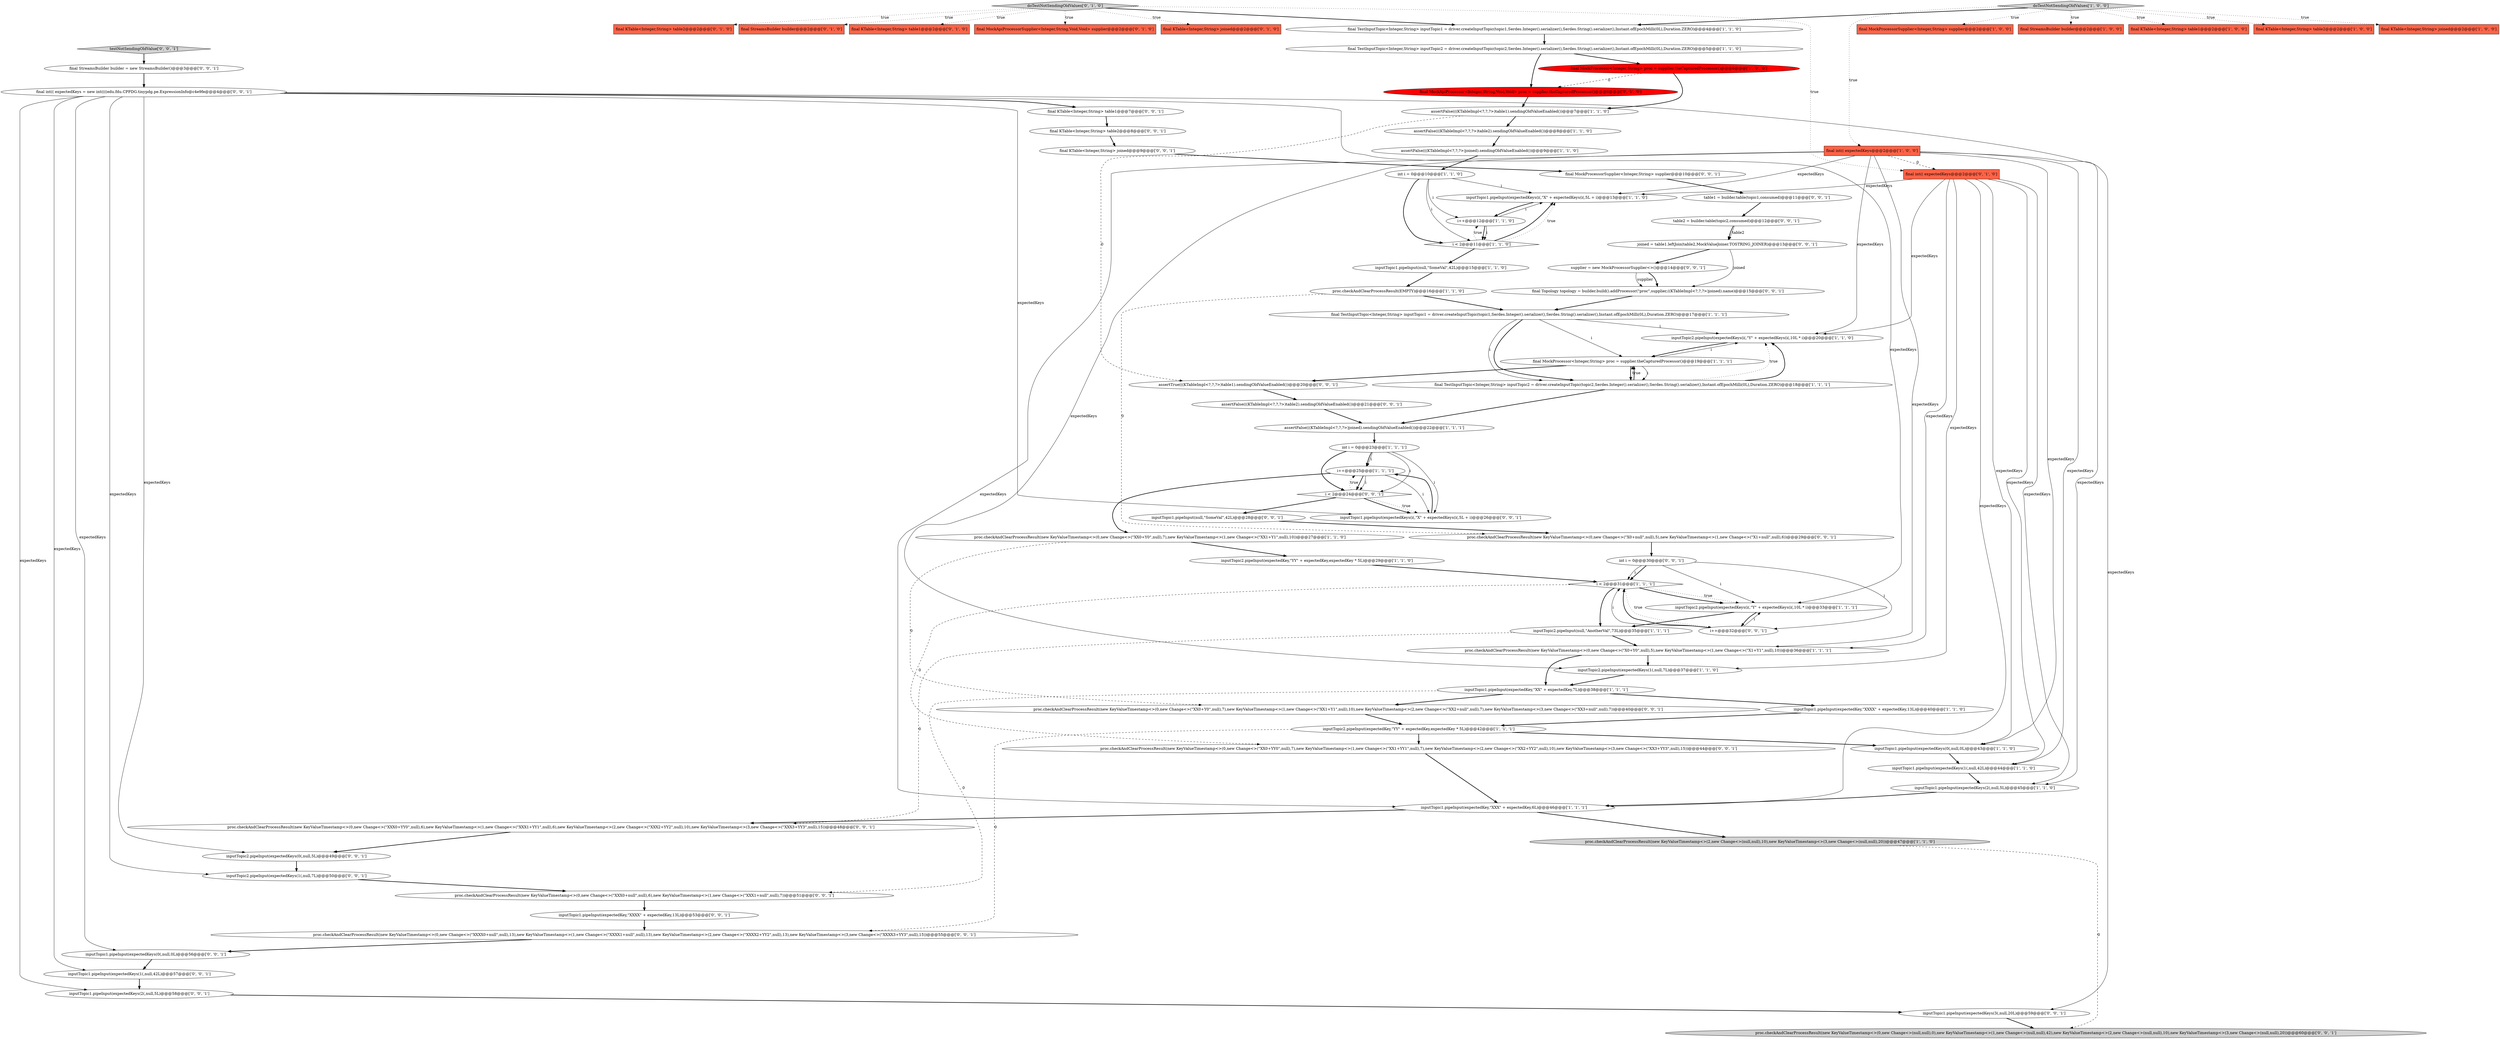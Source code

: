 digraph {
11 [style = filled, label = "inputTopic1.pipeInput(expectedKeys(i(,\"X\" + expectedKeys(i(,5L + i)@@@13@@@['1', '1', '0']", fillcolor = white, shape = ellipse image = "AAA0AAABBB1BBB"];
13 [style = filled, label = "final MockProcessorSupplier<Integer,String> supplier@@@2@@@['1', '0', '0']", fillcolor = tomato, shape = box image = "AAA0AAABBB1BBB"];
15 [style = filled, label = "final TestInputTopic<Integer,String> inputTopic2 = driver.createInputTopic(topic2,Serdes.Integer().serializer(),Serdes.String().serializer(),Instant.ofEpochMilli(0L),Duration.ZERO)@@@5@@@['1', '1', '0']", fillcolor = white, shape = ellipse image = "AAA0AAABBB1BBB"];
16 [style = filled, label = "int i = 0@@@10@@@['1', '1', '0']", fillcolor = white, shape = ellipse image = "AAA0AAABBB1BBB"];
21 [style = filled, label = "inputTopic2.pipeInput(expectedKey,\"YY\" + expectedKey,expectedKey * 5L)@@@29@@@['1', '1', '0']", fillcolor = white, shape = ellipse image = "AAA0AAABBB1BBB"];
44 [style = filled, label = "final StreamsBuilder builder@@@2@@@['0', '1', '0']", fillcolor = tomato, shape = box image = "AAA0AAABBB2BBB"];
42 [style = filled, label = "final MockApiProcessor<Integer,String,Void,Void> proc = supplier.theCapturedProcessor()@@@6@@@['0', '1', '0']", fillcolor = red, shape = ellipse image = "AAA1AAABBB2BBB"];
47 [style = filled, label = "final KTable<Integer,String> table1@@@2@@@['0', '1', '0']", fillcolor = tomato, shape = box image = "AAA0AAABBB2BBB"];
61 [style = filled, label = "proc.checkAndClearProcessResult(new KeyValueTimestamp<>(0,new Change<>(null,null),0),new KeyValueTimestamp<>(1,new Change<>(null,null),42),new KeyValueTimestamp<>(2,new Change<>(null,null),10),new KeyValueTimestamp<>(3,new Change<>(null,null),20))@@@60@@@['0', '0', '1']", fillcolor = lightgray, shape = ellipse image = "AAA0AAABBB3BBB"];
63 [style = filled, label = "final KTable<Integer,String> table1@@@7@@@['0', '0', '1']", fillcolor = white, shape = ellipse image = "AAA0AAABBB3BBB"];
9 [style = filled, label = "assertFalse(((KTableImpl<?,?,?>)table2).sendingOldValueEnabled())@@@8@@@['1', '1', '0']", fillcolor = white, shape = ellipse image = "AAA0AAABBB1BBB"];
20 [style = filled, label = "final StreamsBuilder builder@@@2@@@['1', '0', '0']", fillcolor = tomato, shape = box image = "AAA0AAABBB1BBB"];
41 [style = filled, label = "final MockApiProcessorSupplier<Integer,String,Void,Void> supplier@@@2@@@['0', '1', '0']", fillcolor = tomato, shape = box image = "AAA0AAABBB2BBB"];
76 [style = filled, label = "inputTopic1.pipeInput(expectedKey,\"XXXX\" + expectedKey,13L)@@@53@@@['0', '0', '1']", fillcolor = white, shape = ellipse image = "AAA0AAABBB3BBB"];
23 [style = filled, label = "i++@@@25@@@['1', '1', '1']", fillcolor = white, shape = ellipse image = "AAA0AAABBB1BBB"];
54 [style = filled, label = "table1 = builder.table(topic1,consumed)@@@11@@@['0', '0', '1']", fillcolor = white, shape = ellipse image = "AAA0AAABBB3BBB"];
18 [style = filled, label = "inputTopic1.pipeInput(expectedKey,\"XXX\" + expectedKey,6L)@@@46@@@['1', '1', '1']", fillcolor = white, shape = ellipse image = "AAA0AAABBB1BBB"];
34 [style = filled, label = "proc.checkAndClearProcessResult(new KeyValueTimestamp<>(0,new Change<>(\"X0+Y0\",null),5),new KeyValueTimestamp<>(1,new Change<>(\"X1+Y1\",null),10))@@@36@@@['1', '1', '1']", fillcolor = white, shape = ellipse image = "AAA0AAABBB1BBB"];
58 [style = filled, label = "inputTopic1.pipeInput(expectedKeys(3(,null,20L)@@@59@@@['0', '0', '1']", fillcolor = white, shape = ellipse image = "AAA0AAABBB3BBB"];
68 [style = filled, label = "inputTopic1.pipeInput(expectedKeys(0(,null,0L)@@@56@@@['0', '0', '1']", fillcolor = white, shape = ellipse image = "AAA0AAABBB3BBB"];
5 [style = filled, label = "i++@@@12@@@['1', '1', '0']", fillcolor = white, shape = ellipse image = "AAA0AAABBB1BBB"];
26 [style = filled, label = "inputTopic1.pipeInput(expectedKeys(0(,null,0L)@@@43@@@['1', '1', '0']", fillcolor = white, shape = ellipse image = "AAA0AAABBB1BBB"];
8 [style = filled, label = "final TestInputTopic<Integer,String> inputTopic1 = driver.createInputTopic(topic1,Serdes.Integer().serializer(),Serdes.String().serializer(),Instant.ofEpochMilli(0L),Duration.ZERO)@@@4@@@['1', '1', '0']", fillcolor = white, shape = ellipse image = "AAA0AAABBB1BBB"];
53 [style = filled, label = "joined = table1.leftJoin(table2,MockValueJoiner.TOSTRING_JOINER)@@@13@@@['0', '0', '1']", fillcolor = white, shape = ellipse image = "AAA0AAABBB3BBB"];
56 [style = filled, label = "proc.checkAndClearProcessResult(new KeyValueTimestamp<>(0,new Change<>(\"XX0+Y0\",null),7),new KeyValueTimestamp<>(1,new Change<>(\"XX1+Y1\",null),10),new KeyValueTimestamp<>(2,new Change<>(\"XX2+null\",null),7),new KeyValueTimestamp<>(3,new Change<>(\"XX3+null\",null),7))@@@40@@@['0', '0', '1']", fillcolor = white, shape = ellipse image = "AAA0AAABBB3BBB"];
35 [style = filled, label = "inputTopic1.pipeInput(expectedKey,\"XXXX\" + expectedKey,13L)@@@40@@@['1', '1', '0']", fillcolor = white, shape = ellipse image = "AAA0AAABBB1BBB"];
0 [style = filled, label = "inputTopic2.pipeInput(expectedKeys(i(,\"Y\" + expectedKeys(i(,10L * i)@@@20@@@['1', '1', '0']", fillcolor = white, shape = ellipse image = "AAA0AAABBB1BBB"];
57 [style = filled, label = "proc.checkAndClearProcessResult(new KeyValueTimestamp<>(0,new Change<>(\"XX0+YY0\",null),7),new KeyValueTimestamp<>(1,new Change<>(\"XX1+YY1\",null),7),new KeyValueTimestamp<>(2,new Change<>(\"XX2+YY2\",null),10),new KeyValueTimestamp<>(3,new Change<>(\"XX3+YY3\",null),15))@@@44@@@['0', '0', '1']", fillcolor = white, shape = ellipse image = "AAA0AAABBB3BBB"];
69 [style = filled, label = "final Topology topology = builder.build().addProcessor(\"proc\",supplier,((KTableImpl<?,?,?>)joined).name)@@@15@@@['0', '0', '1']", fillcolor = white, shape = ellipse image = "AAA0AAABBB3BBB"];
80 [style = filled, label = "final MockProcessorSupplier<Integer,String> supplier@@@10@@@['0', '0', '1']", fillcolor = white, shape = ellipse image = "AAA0AAABBB3BBB"];
30 [style = filled, label = "inputTopic2.pipeInput(expectedKey,\"YY\" + expectedKey,expectedKey * 5L)@@@42@@@['1', '1', '1']", fillcolor = white, shape = ellipse image = "AAA0AAABBB1BBB"];
22 [style = filled, label = "final KTable<Integer,String> table1@@@2@@@['1', '0', '0']", fillcolor = tomato, shape = box image = "AAA0AAABBB1BBB"];
25 [style = filled, label = "final TestInputTopic<Integer,String> inputTopic2 = driver.createInputTopic(topic2,Serdes.Integer().serializer(),Serdes.String().serializer(),Instant.ofEpochMilli(0L),Duration.ZERO)@@@18@@@['1', '1', '1']", fillcolor = white, shape = ellipse image = "AAA0AAABBB1BBB"];
19 [style = filled, label = "assertFalse(((KTableImpl<?,?,?>)table1).sendingOldValueEnabled())@@@7@@@['1', '1', '0']", fillcolor = white, shape = ellipse image = "AAA0AAABBB1BBB"];
28 [style = filled, label = "inputTopic1.pipeInput(expectedKeys(1(,null,42L)@@@44@@@['1', '1', '0']", fillcolor = white, shape = ellipse image = "AAA0AAABBB1BBB"];
38 [style = filled, label = "final MockProcessor<Integer,String> proc = supplier.theCapturedProcessor()@@@6@@@['1', '0', '0']", fillcolor = red, shape = ellipse image = "AAA1AAABBB1BBB"];
10 [style = filled, label = "i < 2@@@31@@@['1', '1', '1']", fillcolor = white, shape = diamond image = "AAA0AAABBB1BBB"];
45 [style = filled, label = "final KTable<Integer,String> joined@@@2@@@['0', '1', '0']", fillcolor = tomato, shape = box image = "AAA0AAABBB2BBB"];
73 [style = filled, label = "int i = 0@@@30@@@['0', '0', '1']", fillcolor = white, shape = ellipse image = "AAA0AAABBB3BBB"];
4 [style = filled, label = "assertFalse(((KTableImpl<?,?,?>)joined).sendingOldValueEnabled())@@@9@@@['1', '1', '0']", fillcolor = white, shape = ellipse image = "AAA0AAABBB1BBB"];
60 [style = filled, label = "assertTrue(((KTableImpl<?,?,?>)table1).sendingOldValueEnabled())@@@20@@@['0', '0', '1']", fillcolor = white, shape = ellipse image = "AAA0AAABBB3BBB"];
37 [style = filled, label = "final int(( expectedKeys@@@2@@@['1', '0', '0']", fillcolor = tomato, shape = box image = "AAA1AAABBB1BBB"];
48 [style = filled, label = "final int(( expectedKeys@@@2@@@['0', '1', '0']", fillcolor = tomato, shape = box image = "AAA1AAABBB2BBB"];
66 [style = filled, label = "inputTopic2.pipeInput(expectedKeys(1(,null,7L)@@@50@@@['0', '0', '1']", fillcolor = white, shape = ellipse image = "AAA0AAABBB3BBB"];
6 [style = filled, label = "final KTable<Integer,String> table2@@@2@@@['1', '0', '0']", fillcolor = tomato, shape = box image = "AAA0AAABBB1BBB"];
50 [style = filled, label = "supplier = new MockProcessorSupplier<>()@@@14@@@['0', '0', '1']", fillcolor = white, shape = ellipse image = "AAA0AAABBB3BBB"];
79 [style = filled, label = "final KTable<Integer,String> joined@@@9@@@['0', '0', '1']", fillcolor = white, shape = ellipse image = "AAA0AAABBB3BBB"];
64 [style = filled, label = "proc.checkAndClearProcessResult(new KeyValueTimestamp<>(0,new Change<>(\"XXX0+null\",null),6),new KeyValueTimestamp<>(1,new Change<>(\"XXX1+null\",null),7))@@@51@@@['0', '0', '1']", fillcolor = white, shape = ellipse image = "AAA0AAABBB3BBB"];
65 [style = filled, label = "inputTopic2.pipeInput(expectedKeys(0(,null,5L)@@@49@@@['0', '0', '1']", fillcolor = white, shape = ellipse image = "AAA0AAABBB3BBB"];
67 [style = filled, label = "table2 = builder.table(topic2,consumed)@@@12@@@['0', '0', '1']", fillcolor = white, shape = ellipse image = "AAA0AAABBB3BBB"];
27 [style = filled, label = "final KTable<Integer,String> joined@@@2@@@['1', '0', '0']", fillcolor = tomato, shape = box image = "AAA0AAABBB1BBB"];
29 [style = filled, label = "inputTopic2.pipeInput(expectedKeys(i(,\"Y\" + expectedKeys(i(,10L * i)@@@33@@@['1', '1', '1']", fillcolor = white, shape = ellipse image = "AAA0AAABBB1BBB"];
36 [style = filled, label = "proc.checkAndClearProcessResult(new KeyValueTimestamp<>(2,new Change<>(null,null),10),new KeyValueTimestamp<>(3,new Change<>(null,null),20))@@@47@@@['1', '1', '0']", fillcolor = lightgray, shape = ellipse image = "AAA0AAABBB1BBB"];
72 [style = filled, label = "inputTopic1.pipeInput(expectedKeys(i(,\"X\" + expectedKeys(i(,5L + i)@@@26@@@['0', '0', '1']", fillcolor = white, shape = ellipse image = "AAA0AAABBB3BBB"];
81 [style = filled, label = "proc.checkAndClearProcessResult(new KeyValueTimestamp<>(0,new Change<>(\"XXXX0+null\",null),13),new KeyValueTimestamp<>(1,new Change<>(\"XXXX1+null\",null),13),new KeyValueTimestamp<>(2,new Change<>(\"XXXX2+YY2\",null),13),new KeyValueTimestamp<>(3,new Change<>(\"XXXX3+YY3\",null),15))@@@55@@@['0', '0', '1']", fillcolor = white, shape = ellipse image = "AAA0AAABBB3BBB"];
14 [style = filled, label = "final MockProcessor<Integer,String> proc = supplier.theCapturedProcessor()@@@19@@@['1', '1', '1']", fillcolor = white, shape = ellipse image = "AAA0AAABBB1BBB"];
31 [style = filled, label = "inputTopic1.pipeInput(expectedKeys(2(,null,5L)@@@45@@@['1', '1', '0']", fillcolor = white, shape = ellipse image = "AAA0AAABBB1BBB"];
49 [style = filled, label = "final StreamsBuilder builder = new StreamsBuilder()@@@3@@@['0', '0', '1']", fillcolor = white, shape = ellipse image = "AAA0AAABBB3BBB"];
40 [style = filled, label = "inputTopic1.pipeInput(expectedKey,\"XX\" + expectedKey,7L)@@@38@@@['1', '1', '1']", fillcolor = white, shape = ellipse image = "AAA0AAABBB1BBB"];
39 [style = filled, label = "assertFalse(((KTableImpl<?,?,?>)joined).sendingOldValueEnabled())@@@22@@@['1', '1', '1']", fillcolor = white, shape = ellipse image = "AAA0AAABBB1BBB"];
62 [style = filled, label = "proc.checkAndClearProcessResult(new KeyValueTimestamp<>(0,new Change<>(\"X0+null\",null),5),new KeyValueTimestamp<>(1,new Change<>(\"X1+null\",null),6))@@@29@@@['0', '0', '1']", fillcolor = white, shape = ellipse image = "AAA0AAABBB3BBB"];
70 [style = filled, label = "i++@@@32@@@['0', '0', '1']", fillcolor = white, shape = ellipse image = "AAA0AAABBB3BBB"];
3 [style = filled, label = "proc.checkAndClearProcessResult(new KeyValueTimestamp<>(0,new Change<>(\"XX0+Y0\",null),7),new KeyValueTimestamp<>(1,new Change<>(\"XX1+Y1\",null),10))@@@27@@@['1', '1', '0']", fillcolor = white, shape = ellipse image = "AAA0AAABBB1BBB"];
7 [style = filled, label = "i < 2@@@11@@@['1', '1', '0']", fillcolor = white, shape = diamond image = "AAA0AAABBB1BBB"];
43 [style = filled, label = "final KTable<Integer,String> table2@@@2@@@['0', '1', '0']", fillcolor = tomato, shape = box image = "AAA0AAABBB2BBB"];
51 [style = filled, label = "inputTopic1.pipeInput(null,\"SomeVal\",42L)@@@28@@@['0', '0', '1']", fillcolor = white, shape = ellipse image = "AAA0AAABBB3BBB"];
46 [style = filled, label = "doTestNotSendingOldValues['0', '1', '0']", fillcolor = lightgray, shape = diamond image = "AAA0AAABBB2BBB"];
71 [style = filled, label = "inputTopic1.pipeInput(expectedKeys(1(,null,42L)@@@57@@@['0', '0', '1']", fillcolor = white, shape = ellipse image = "AAA0AAABBB3BBB"];
52 [style = filled, label = "proc.checkAndClearProcessResult(new KeyValueTimestamp<>(0,new Change<>(\"XXX0+YY0\",null),6),new KeyValueTimestamp<>(1,new Change<>(\"XXX1+YY1\",null),6),new KeyValueTimestamp<>(2,new Change<>(\"XXX2+YY2\",null),10),new KeyValueTimestamp<>(3,new Change<>(\"XXX3+YY3\",null),15))@@@48@@@['0', '0', '1']", fillcolor = white, shape = ellipse image = "AAA0AAABBB3BBB"];
2 [style = filled, label = "int i = 0@@@23@@@['1', '1', '1']", fillcolor = white, shape = ellipse image = "AAA0AAABBB1BBB"];
32 [style = filled, label = "inputTopic1.pipeInput(null,\"SomeVal\",42L)@@@15@@@['1', '1', '0']", fillcolor = white, shape = ellipse image = "AAA0AAABBB1BBB"];
55 [style = filled, label = "assertFalse(((KTableImpl<?,?,?>)table2).sendingOldValueEnabled())@@@21@@@['0', '0', '1']", fillcolor = white, shape = ellipse image = "AAA0AAABBB3BBB"];
77 [style = filled, label = "inputTopic1.pipeInput(expectedKeys(2(,null,5L)@@@58@@@['0', '0', '1']", fillcolor = white, shape = ellipse image = "AAA0AAABBB3BBB"];
74 [style = filled, label = "final int(( expectedKeys = new int((((edu.fdu.CPPDG.tinypdg.pe.ExpressionInfo@c4e9fe@@@4@@@['0', '0', '1']", fillcolor = white, shape = ellipse image = "AAA0AAABBB3BBB"];
24 [style = filled, label = "inputTopic2.pipeInput(null,\"AnotherVal\",73L)@@@35@@@['1', '1', '1']", fillcolor = white, shape = ellipse image = "AAA0AAABBB1BBB"];
33 [style = filled, label = "proc.checkAndClearProcessResult(EMPTY)@@@16@@@['1', '1', '0']", fillcolor = white, shape = ellipse image = "AAA0AAABBB1BBB"];
59 [style = filled, label = "testNotSendingOldValue['0', '0', '1']", fillcolor = lightgray, shape = diamond image = "AAA0AAABBB3BBB"];
75 [style = filled, label = "i < 2@@@24@@@['0', '0', '1']", fillcolor = white, shape = diamond image = "AAA0AAABBB3BBB"];
17 [style = filled, label = "final TestInputTopic<Integer,String> inputTopic1 = driver.createInputTopic(topic1,Serdes.Integer().serializer(),Serdes.String().serializer(),Instant.ofEpochMilli(0L),Duration.ZERO)@@@17@@@['1', '1', '1']", fillcolor = white, shape = ellipse image = "AAA0AAABBB1BBB"];
1 [style = filled, label = "inputTopic2.pipeInput(expectedKeys(1(,null,7L)@@@37@@@['1', '1', '0']", fillcolor = white, shape = ellipse image = "AAA0AAABBB1BBB"];
78 [style = filled, label = "final KTable<Integer,String> table2@@@8@@@['0', '0', '1']", fillcolor = white, shape = ellipse image = "AAA0AAABBB3BBB"];
12 [style = filled, label = "doTestNotSendingOldValues['1', '0', '0']", fillcolor = lightgray, shape = diamond image = "AAA0AAABBB1BBB"];
17->25 [style = bold, label=""];
21->10 [style = bold, label=""];
74->72 [style = solid, label="expectedKeys"];
7->32 [style = bold, label=""];
14->25 [style = bold, label=""];
59->49 [style = bold, label=""];
56->30 [style = bold, label=""];
74->66 [style = solid, label="expectedKeys"];
10->24 [style = bold, label=""];
30->81 [style = dashed, label="0"];
2->75 [style = bold, label=""];
16->7 [style = bold, label=""];
24->34 [style = bold, label=""];
14->25 [style = solid, label="i"];
25->14 [style = bold, label=""];
62->73 [style = bold, label=""];
10->29 [style = dotted, label="true"];
2->23 [style = bold, label=""];
16->11 [style = solid, label="i"];
74->68 [style = solid, label="expectedKeys"];
0->14 [style = bold, label=""];
74->71 [style = solid, label="expectedKeys"];
12->20 [style = dotted, label="true"];
2->72 [style = solid, label="i"];
19->9 [style = bold, label=""];
66->64 [style = bold, label=""];
46->48 [style = dotted, label="true"];
73->10 [style = bold, label=""];
24->52 [style = dashed, label="0"];
76->81 [style = bold, label=""];
26->28 [style = bold, label=""];
37->26 [style = solid, label="expectedKeys"];
4->16 [style = bold, label=""];
42->19 [style = bold, label=""];
16->7 [style = solid, label="i"];
15->38 [style = bold, label=""];
7->11 [style = bold, label=""];
50->69 [style = bold, label=""];
48->0 [style = solid, label="expectedKeys"];
74->58 [style = solid, label="expectedKeys"];
50->69 [style = solid, label="supplier"];
63->78 [style = bold, label=""];
48->11 [style = solid, label="expectedKeys"];
30->26 [style = bold, label=""];
74->63 [style = bold, label=""];
52->65 [style = bold, label=""];
64->76 [style = bold, label=""];
17->25 [style = solid, label="i"];
3->56 [style = dashed, label="0"];
65->66 [style = bold, label=""];
23->3 [style = bold, label=""];
14->60 [style = bold, label=""];
5->11 [style = solid, label="i"];
74->29 [style = solid, label="expectedKeys"];
48->31 [style = solid, label="expectedKeys"];
67->53 [style = bold, label=""];
19->60 [style = dashed, label="0"];
37->18 [style = solid, label="expectedKeys"];
60->55 [style = bold, label=""];
12->27 [style = dotted, label="true"];
12->22 [style = dotted, label="true"];
81->68 [style = bold, label=""];
12->6 [style = dotted, label="true"];
46->45 [style = dotted, label="true"];
5->7 [style = bold, label=""];
74->77 [style = solid, label="expectedKeys"];
48->18 [style = solid, label="expectedKeys"];
70->29 [style = solid, label="i"];
12->37 [style = dotted, label="true"];
72->23 [style = bold, label=""];
25->0 [style = bold, label=""];
74->65 [style = solid, label="expectedKeys"];
10->57 [style = dashed, label="0"];
58->61 [style = bold, label=""];
17->0 [style = solid, label="i"];
37->28 [style = solid, label="expectedKeys"];
40->35 [style = bold, label=""];
8->15 [style = bold, label=""];
25->39 [style = bold, label=""];
23->75 [style = bold, label=""];
51->62 [style = bold, label=""];
34->40 [style = bold, label=""];
40->56 [style = bold, label=""];
75->23 [style = dotted, label="true"];
28->31 [style = bold, label=""];
37->31 [style = solid, label="expectedKeys"];
78->79 [style = bold, label=""];
79->80 [style = bold, label=""];
69->17 [style = bold, label=""];
46->47 [style = dotted, label="true"];
5->7 [style = solid, label="i"];
73->10 [style = solid, label="i"];
17->14 [style = solid, label="i"];
55->39 [style = bold, label=""];
37->11 [style = solid, label="expectedKeys"];
32->33 [style = bold, label=""];
38->19 [style = bold, label=""];
7->5 [style = dotted, label="true"];
53->50 [style = bold, label=""];
49->74 [style = bold, label=""];
11->5 [style = bold, label=""];
38->42 [style = dashed, label="0"];
12->13 [style = dotted, label="true"];
7->11 [style = dotted, label="true"];
54->67 [style = bold, label=""];
33->62 [style = dashed, label="0"];
12->8 [style = bold, label=""];
2->75 [style = solid, label="i"];
73->29 [style = solid, label="i"];
39->2 [style = bold, label=""];
37->34 [style = solid, label="expectedKeys"];
46->8 [style = bold, label=""];
3->21 [style = bold, label=""];
75->72 [style = bold, label=""];
18->52 [style = bold, label=""];
35->30 [style = bold, label=""];
75->72 [style = dotted, label="true"];
23->75 [style = solid, label="i"];
33->17 [style = bold, label=""];
48->1 [style = solid, label="expectedKeys"];
53->69 [style = solid, label="joined"];
48->26 [style = solid, label="expectedKeys"];
10->70 [style = dotted, label="true"];
1->40 [style = bold, label=""];
34->1 [style = bold, label=""];
37->48 [style = dashed, label="0"];
9->4 [style = bold, label=""];
30->57 [style = bold, label=""];
2->23 [style = solid, label="i"];
31->18 [style = bold, label=""];
25->0 [style = dotted, label="true"];
18->36 [style = bold, label=""];
46->44 [style = dotted, label="true"];
25->14 [style = dotted, label="true"];
57->18 [style = bold, label=""];
46->41 [style = dotted, label="true"];
75->51 [style = bold, label=""];
37->0 [style = solid, label="expectedKeys"];
23->72 [style = solid, label="i"];
48->34 [style = solid, label="expectedKeys"];
48->28 [style = solid, label="expectedKeys"];
67->53 [style = solid, label="table2"];
16->5 [style = solid, label="i"];
37->1 [style = solid, label="expectedKeys"];
71->77 [style = bold, label=""];
10->29 [style = bold, label=""];
15->42 [style = bold, label=""];
80->54 [style = bold, label=""];
77->58 [style = bold, label=""];
68->71 [style = bold, label=""];
36->61 [style = dashed, label="0"];
14->0 [style = solid, label="i"];
70->10 [style = solid, label="i"];
29->70 [style = bold, label=""];
29->24 [style = bold, label=""];
40->64 [style = dashed, label="0"];
70->10 [style = bold, label=""];
73->70 [style = solid, label="i"];
46->43 [style = dotted, label="true"];
}
